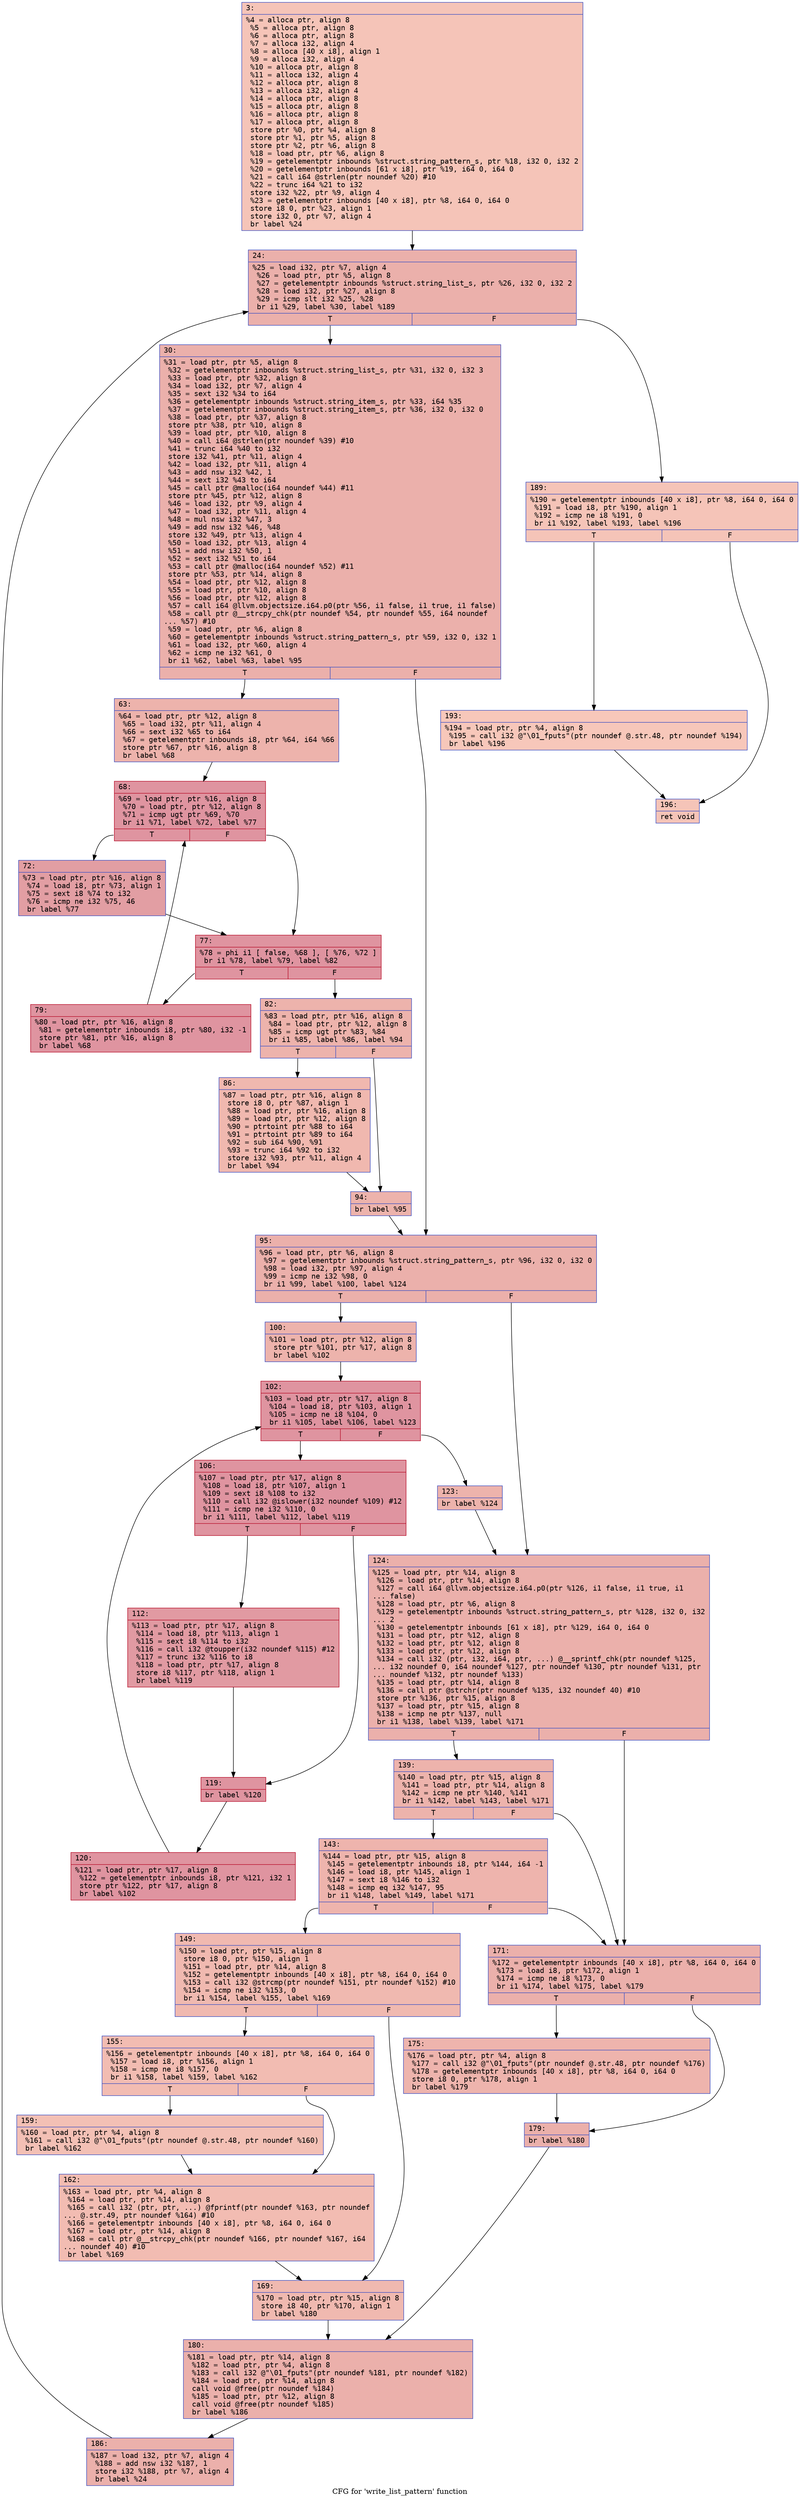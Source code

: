 digraph "CFG for 'write_list_pattern' function" {
	label="CFG for 'write_list_pattern' function";

	Node0x600000a8a1c0 [shape=record,color="#3d50c3ff", style=filled, fillcolor="#e97a5f70" fontname="Courier",label="{3:\l|  %4 = alloca ptr, align 8\l  %5 = alloca ptr, align 8\l  %6 = alloca ptr, align 8\l  %7 = alloca i32, align 4\l  %8 = alloca [40 x i8], align 1\l  %9 = alloca i32, align 4\l  %10 = alloca ptr, align 8\l  %11 = alloca i32, align 4\l  %12 = alloca ptr, align 8\l  %13 = alloca i32, align 4\l  %14 = alloca ptr, align 8\l  %15 = alloca ptr, align 8\l  %16 = alloca ptr, align 8\l  %17 = alloca ptr, align 8\l  store ptr %0, ptr %4, align 8\l  store ptr %1, ptr %5, align 8\l  store ptr %2, ptr %6, align 8\l  %18 = load ptr, ptr %6, align 8\l  %19 = getelementptr inbounds %struct.string_pattern_s, ptr %18, i32 0, i32 2\l  %20 = getelementptr inbounds [61 x i8], ptr %19, i64 0, i64 0\l  %21 = call i64 @strlen(ptr noundef %20) #10\l  %22 = trunc i64 %21 to i32\l  store i32 %22, ptr %9, align 4\l  %23 = getelementptr inbounds [40 x i8], ptr %8, i64 0, i64 0\l  store i8 0, ptr %23, align 1\l  store i32 0, ptr %7, align 4\l  br label %24\l}"];
	Node0x600000a8a1c0 -> Node0x600000a8a210[tooltip="3 -> 24\nProbability 100.00%" ];
	Node0x600000a8a210 [shape=record,color="#3d50c3ff", style=filled, fillcolor="#d24b4070" fontname="Courier",label="{24:\l|  %25 = load i32, ptr %7, align 4\l  %26 = load ptr, ptr %5, align 8\l  %27 = getelementptr inbounds %struct.string_list_s, ptr %26, i32 0, i32 2\l  %28 = load i32, ptr %27, align 8\l  %29 = icmp slt i32 %25, %28\l  br i1 %29, label %30, label %189\l|{<s0>T|<s1>F}}"];
	Node0x600000a8a210:s0 -> Node0x600000a8a260[tooltip="24 -> 30\nProbability 96.88%" ];
	Node0x600000a8a210:s1 -> Node0x600000a8abc0[tooltip="24 -> 189\nProbability 3.12%" ];
	Node0x600000a8a260 [shape=record,color="#3d50c3ff", style=filled, fillcolor="#d24b4070" fontname="Courier",label="{30:\l|  %31 = load ptr, ptr %5, align 8\l  %32 = getelementptr inbounds %struct.string_list_s, ptr %31, i32 0, i32 3\l  %33 = load ptr, ptr %32, align 8\l  %34 = load i32, ptr %7, align 4\l  %35 = sext i32 %34 to i64\l  %36 = getelementptr inbounds %struct.string_item_s, ptr %33, i64 %35\l  %37 = getelementptr inbounds %struct.string_item_s, ptr %36, i32 0, i32 0\l  %38 = load ptr, ptr %37, align 8\l  store ptr %38, ptr %10, align 8\l  %39 = load ptr, ptr %10, align 8\l  %40 = call i64 @strlen(ptr noundef %39) #10\l  %41 = trunc i64 %40 to i32\l  store i32 %41, ptr %11, align 4\l  %42 = load i32, ptr %11, align 4\l  %43 = add nsw i32 %42, 1\l  %44 = sext i32 %43 to i64\l  %45 = call ptr @malloc(i64 noundef %44) #11\l  store ptr %45, ptr %12, align 8\l  %46 = load i32, ptr %9, align 4\l  %47 = load i32, ptr %11, align 4\l  %48 = mul nsw i32 %47, 3\l  %49 = add nsw i32 %46, %48\l  store i32 %49, ptr %13, align 4\l  %50 = load i32, ptr %13, align 4\l  %51 = add nsw i32 %50, 1\l  %52 = sext i32 %51 to i64\l  %53 = call ptr @malloc(i64 noundef %52) #11\l  store ptr %53, ptr %14, align 8\l  %54 = load ptr, ptr %12, align 8\l  %55 = load ptr, ptr %10, align 8\l  %56 = load ptr, ptr %12, align 8\l  %57 = call i64 @llvm.objectsize.i64.p0(ptr %56, i1 false, i1 true, i1 false)\l  %58 = call ptr @__strcpy_chk(ptr noundef %54, ptr noundef %55, i64 noundef\l... %57) #10\l  %59 = load ptr, ptr %6, align 8\l  %60 = getelementptr inbounds %struct.string_pattern_s, ptr %59, i32 0, i32 1\l  %61 = load i32, ptr %60, align 4\l  %62 = icmp ne i32 %61, 0\l  br i1 %62, label %63, label %95\l|{<s0>T|<s1>F}}"];
	Node0x600000a8a260:s0 -> Node0x600000a8a2b0[tooltip="30 -> 63\nProbability 62.50%" ];
	Node0x600000a8a260:s1 -> Node0x600000a8a530[tooltip="30 -> 95\nProbability 37.50%" ];
	Node0x600000a8a2b0 [shape=record,color="#3d50c3ff", style=filled, fillcolor="#d6524470" fontname="Courier",label="{63:\l|  %64 = load ptr, ptr %12, align 8\l  %65 = load i32, ptr %11, align 4\l  %66 = sext i32 %65 to i64\l  %67 = getelementptr inbounds i8, ptr %64, i64 %66\l  store ptr %67, ptr %16, align 8\l  br label %68\l}"];
	Node0x600000a8a2b0 -> Node0x600000a8a300[tooltip="63 -> 68\nProbability 100.00%" ];
	Node0x600000a8a300 [shape=record,color="#b70d28ff", style=filled, fillcolor="#b70d2870" fontname="Courier",label="{68:\l|  %69 = load ptr, ptr %16, align 8\l  %70 = load ptr, ptr %12, align 8\l  %71 = icmp ugt ptr %69, %70\l  br i1 %71, label %72, label %77\l|{<s0>T|<s1>F}}"];
	Node0x600000a8a300:s0 -> Node0x600000a8a350[tooltip="68 -> 72\nProbability 50.00%" ];
	Node0x600000a8a300:s1 -> Node0x600000a8a3a0[tooltip="68 -> 77\nProbability 50.00%" ];
	Node0x600000a8a350 [shape=record,color="#3d50c3ff", style=filled, fillcolor="#be242e70" fontname="Courier",label="{72:\l|  %73 = load ptr, ptr %16, align 8\l  %74 = load i8, ptr %73, align 1\l  %75 = sext i8 %74 to i32\l  %76 = icmp ne i32 %75, 46\l  br label %77\l}"];
	Node0x600000a8a350 -> Node0x600000a8a3a0[tooltip="72 -> 77\nProbability 100.00%" ];
	Node0x600000a8a3a0 [shape=record,color="#b70d28ff", style=filled, fillcolor="#b70d2870" fontname="Courier",label="{77:\l|  %78 = phi i1 [ false, %68 ], [ %76, %72 ]\l  br i1 %78, label %79, label %82\l|{<s0>T|<s1>F}}"];
	Node0x600000a8a3a0:s0 -> Node0x600000a8a3f0[tooltip="77 -> 79\nProbability 96.88%" ];
	Node0x600000a8a3a0:s1 -> Node0x600000a8a440[tooltip="77 -> 82\nProbability 3.12%" ];
	Node0x600000a8a3f0 [shape=record,color="#b70d28ff", style=filled, fillcolor="#b70d2870" fontname="Courier",label="{79:\l|  %80 = load ptr, ptr %16, align 8\l  %81 = getelementptr inbounds i8, ptr %80, i32 -1\l  store ptr %81, ptr %16, align 8\l  br label %68\l}"];
	Node0x600000a8a3f0 -> Node0x600000a8a300[tooltip="79 -> 68\nProbability 100.00%" ];
	Node0x600000a8a440 [shape=record,color="#3d50c3ff", style=filled, fillcolor="#d6524470" fontname="Courier",label="{82:\l|  %83 = load ptr, ptr %16, align 8\l  %84 = load ptr, ptr %12, align 8\l  %85 = icmp ugt ptr %83, %84\l  br i1 %85, label %86, label %94\l|{<s0>T|<s1>F}}"];
	Node0x600000a8a440:s0 -> Node0x600000a8a490[tooltip="82 -> 86\nProbability 50.00%" ];
	Node0x600000a8a440:s1 -> Node0x600000a8a4e0[tooltip="82 -> 94\nProbability 50.00%" ];
	Node0x600000a8a490 [shape=record,color="#3d50c3ff", style=filled, fillcolor="#dc5d4a70" fontname="Courier",label="{86:\l|  %87 = load ptr, ptr %16, align 8\l  store i8 0, ptr %87, align 1\l  %88 = load ptr, ptr %16, align 8\l  %89 = load ptr, ptr %12, align 8\l  %90 = ptrtoint ptr %88 to i64\l  %91 = ptrtoint ptr %89 to i64\l  %92 = sub i64 %90, %91\l  %93 = trunc i64 %92 to i32\l  store i32 %93, ptr %11, align 4\l  br label %94\l}"];
	Node0x600000a8a490 -> Node0x600000a8a4e0[tooltip="86 -> 94\nProbability 100.00%" ];
	Node0x600000a8a4e0 [shape=record,color="#3d50c3ff", style=filled, fillcolor="#d6524470" fontname="Courier",label="{94:\l|  br label %95\l}"];
	Node0x600000a8a4e0 -> Node0x600000a8a530[tooltip="94 -> 95\nProbability 100.00%" ];
	Node0x600000a8a530 [shape=record,color="#3d50c3ff", style=filled, fillcolor="#d24b4070" fontname="Courier",label="{95:\l|  %96 = load ptr, ptr %6, align 8\l  %97 = getelementptr inbounds %struct.string_pattern_s, ptr %96, i32 0, i32 0\l  %98 = load i32, ptr %97, align 4\l  %99 = icmp ne i32 %98, 0\l  br i1 %99, label %100, label %124\l|{<s0>T|<s1>F}}"];
	Node0x600000a8a530:s0 -> Node0x600000a8a580[tooltip="95 -> 100\nProbability 62.50%" ];
	Node0x600000a8a530:s1 -> Node0x600000a8a7b0[tooltip="95 -> 124\nProbability 37.50%" ];
	Node0x600000a8a580 [shape=record,color="#3d50c3ff", style=filled, fillcolor="#d6524470" fontname="Courier",label="{100:\l|  %101 = load ptr, ptr %12, align 8\l  store ptr %101, ptr %17, align 8\l  br label %102\l}"];
	Node0x600000a8a580 -> Node0x600000a8a5d0[tooltip="100 -> 102\nProbability 100.00%" ];
	Node0x600000a8a5d0 [shape=record,color="#b70d28ff", style=filled, fillcolor="#b70d2870" fontname="Courier",label="{102:\l|  %103 = load ptr, ptr %17, align 8\l  %104 = load i8, ptr %103, align 1\l  %105 = icmp ne i8 %104, 0\l  br i1 %105, label %106, label %123\l|{<s0>T|<s1>F}}"];
	Node0x600000a8a5d0:s0 -> Node0x600000a8a620[tooltip="102 -> 106\nProbability 96.88%" ];
	Node0x600000a8a5d0:s1 -> Node0x600000a8a760[tooltip="102 -> 123\nProbability 3.12%" ];
	Node0x600000a8a620 [shape=record,color="#b70d28ff", style=filled, fillcolor="#b70d2870" fontname="Courier",label="{106:\l|  %107 = load ptr, ptr %17, align 8\l  %108 = load i8, ptr %107, align 1\l  %109 = sext i8 %108 to i32\l  %110 = call i32 @islower(i32 noundef %109) #12\l  %111 = icmp ne i32 %110, 0\l  br i1 %111, label %112, label %119\l|{<s0>T|<s1>F}}"];
	Node0x600000a8a620:s0 -> Node0x600000a8a670[tooltip="106 -> 112\nProbability 62.50%" ];
	Node0x600000a8a620:s1 -> Node0x600000a8a6c0[tooltip="106 -> 119\nProbability 37.50%" ];
	Node0x600000a8a670 [shape=record,color="#b70d28ff", style=filled, fillcolor="#bb1b2c70" fontname="Courier",label="{112:\l|  %113 = load ptr, ptr %17, align 8\l  %114 = load i8, ptr %113, align 1\l  %115 = sext i8 %114 to i32\l  %116 = call i32 @toupper(i32 noundef %115) #12\l  %117 = trunc i32 %116 to i8\l  %118 = load ptr, ptr %17, align 8\l  store i8 %117, ptr %118, align 1\l  br label %119\l}"];
	Node0x600000a8a670 -> Node0x600000a8a6c0[tooltip="112 -> 119\nProbability 100.00%" ];
	Node0x600000a8a6c0 [shape=record,color="#b70d28ff", style=filled, fillcolor="#b70d2870" fontname="Courier",label="{119:\l|  br label %120\l}"];
	Node0x600000a8a6c0 -> Node0x600000a8a710[tooltip="119 -> 120\nProbability 100.00%" ];
	Node0x600000a8a710 [shape=record,color="#b70d28ff", style=filled, fillcolor="#b70d2870" fontname="Courier",label="{120:\l|  %121 = load ptr, ptr %17, align 8\l  %122 = getelementptr inbounds i8, ptr %121, i32 1\l  store ptr %122, ptr %17, align 8\l  br label %102\l}"];
	Node0x600000a8a710 -> Node0x600000a8a5d0[tooltip="120 -> 102\nProbability 100.00%" ];
	Node0x600000a8a760 [shape=record,color="#3d50c3ff", style=filled, fillcolor="#d6524470" fontname="Courier",label="{123:\l|  br label %124\l}"];
	Node0x600000a8a760 -> Node0x600000a8a7b0[tooltip="123 -> 124\nProbability 100.00%" ];
	Node0x600000a8a7b0 [shape=record,color="#3d50c3ff", style=filled, fillcolor="#d24b4070" fontname="Courier",label="{124:\l|  %125 = load ptr, ptr %14, align 8\l  %126 = load ptr, ptr %14, align 8\l  %127 = call i64 @llvm.objectsize.i64.p0(ptr %126, i1 false, i1 true, i1\l... false)\l  %128 = load ptr, ptr %6, align 8\l  %129 = getelementptr inbounds %struct.string_pattern_s, ptr %128, i32 0, i32\l... 2\l  %130 = getelementptr inbounds [61 x i8], ptr %129, i64 0, i64 0\l  %131 = load ptr, ptr %12, align 8\l  %132 = load ptr, ptr %12, align 8\l  %133 = load ptr, ptr %12, align 8\l  %134 = call i32 (ptr, i32, i64, ptr, ...) @__sprintf_chk(ptr noundef %125,\l... i32 noundef 0, i64 noundef %127, ptr noundef %130, ptr noundef %131, ptr\l... noundef %132, ptr noundef %133)\l  %135 = load ptr, ptr %14, align 8\l  %136 = call ptr @strchr(ptr noundef %135, i32 noundef 40) #10\l  store ptr %136, ptr %15, align 8\l  %137 = load ptr, ptr %15, align 8\l  %138 = icmp ne ptr %137, null\l  br i1 %138, label %139, label %171\l|{<s0>T|<s1>F}}"];
	Node0x600000a8a7b0:s0 -> Node0x600000a8a800[tooltip="124 -> 139\nProbability 62.50%" ];
	Node0x600000a8a7b0:s1 -> Node0x600000a8aa30[tooltip="124 -> 171\nProbability 37.50%" ];
	Node0x600000a8a800 [shape=record,color="#3d50c3ff", style=filled, fillcolor="#d6524470" fontname="Courier",label="{139:\l|  %140 = load ptr, ptr %15, align 8\l  %141 = load ptr, ptr %14, align 8\l  %142 = icmp ne ptr %140, %141\l  br i1 %142, label %143, label %171\l|{<s0>T|<s1>F}}"];
	Node0x600000a8a800:s0 -> Node0x600000a8a850[tooltip="139 -> 143\nProbability 62.50%" ];
	Node0x600000a8a800:s1 -> Node0x600000a8aa30[tooltip="139 -> 171\nProbability 37.50%" ];
	Node0x600000a8a850 [shape=record,color="#3d50c3ff", style=filled, fillcolor="#d8564670" fontname="Courier",label="{143:\l|  %144 = load ptr, ptr %15, align 8\l  %145 = getelementptr inbounds i8, ptr %144, i64 -1\l  %146 = load i8, ptr %145, align 1\l  %147 = sext i8 %146 to i32\l  %148 = icmp eq i32 %147, 95\l  br i1 %148, label %149, label %171\l|{<s0>T|<s1>F}}"];
	Node0x600000a8a850:s0 -> Node0x600000a8a8a0[tooltip="143 -> 149\nProbability 50.00%" ];
	Node0x600000a8a850:s1 -> Node0x600000a8aa30[tooltip="143 -> 171\nProbability 50.00%" ];
	Node0x600000a8a8a0 [shape=record,color="#3d50c3ff", style=filled, fillcolor="#de614d70" fontname="Courier",label="{149:\l|  %150 = load ptr, ptr %15, align 8\l  store i8 0, ptr %150, align 1\l  %151 = load ptr, ptr %14, align 8\l  %152 = getelementptr inbounds [40 x i8], ptr %8, i64 0, i64 0\l  %153 = call i32 @strcmp(ptr noundef %151, ptr noundef %152) #10\l  %154 = icmp ne i32 %153, 0\l  br i1 %154, label %155, label %169\l|{<s0>T|<s1>F}}"];
	Node0x600000a8a8a0:s0 -> Node0x600000a8a8f0[tooltip="149 -> 155\nProbability 62.50%" ];
	Node0x600000a8a8a0:s1 -> Node0x600000a8a9e0[tooltip="149 -> 169\nProbability 37.50%" ];
	Node0x600000a8a8f0 [shape=record,color="#3d50c3ff", style=filled, fillcolor="#e1675170" fontname="Courier",label="{155:\l|  %156 = getelementptr inbounds [40 x i8], ptr %8, i64 0, i64 0\l  %157 = load i8, ptr %156, align 1\l  %158 = icmp ne i8 %157, 0\l  br i1 %158, label %159, label %162\l|{<s0>T|<s1>F}}"];
	Node0x600000a8a8f0:s0 -> Node0x600000a8a940[tooltip="155 -> 159\nProbability 62.50%" ];
	Node0x600000a8a8f0:s1 -> Node0x600000a8a990[tooltip="155 -> 162\nProbability 37.50%" ];
	Node0x600000a8a940 [shape=record,color="#3d50c3ff", style=filled, fillcolor="#e5705870" fontname="Courier",label="{159:\l|  %160 = load ptr, ptr %4, align 8\l  %161 = call i32 @\"\\01_fputs\"(ptr noundef @.str.48, ptr noundef %160)\l  br label %162\l}"];
	Node0x600000a8a940 -> Node0x600000a8a990[tooltip="159 -> 162\nProbability 100.00%" ];
	Node0x600000a8a990 [shape=record,color="#3d50c3ff", style=filled, fillcolor="#e1675170" fontname="Courier",label="{162:\l|  %163 = load ptr, ptr %4, align 8\l  %164 = load ptr, ptr %14, align 8\l  %165 = call i32 (ptr, ptr, ...) @fprintf(ptr noundef %163, ptr noundef\l... @.str.49, ptr noundef %164) #10\l  %166 = getelementptr inbounds [40 x i8], ptr %8, i64 0, i64 0\l  %167 = load ptr, ptr %14, align 8\l  %168 = call ptr @__strcpy_chk(ptr noundef %166, ptr noundef %167, i64\l... noundef 40) #10\l  br label %169\l}"];
	Node0x600000a8a990 -> Node0x600000a8a9e0[tooltip="162 -> 169\nProbability 100.00%" ];
	Node0x600000a8a9e0 [shape=record,color="#3d50c3ff", style=filled, fillcolor="#de614d70" fontname="Courier",label="{169:\l|  %170 = load ptr, ptr %15, align 8\l  store i8 40, ptr %170, align 1\l  br label %180\l}"];
	Node0x600000a8a9e0 -> Node0x600000a8ab20[tooltip="169 -> 180\nProbability 100.00%" ];
	Node0x600000a8aa30 [shape=record,color="#3d50c3ff", style=filled, fillcolor="#d24b4070" fontname="Courier",label="{171:\l|  %172 = getelementptr inbounds [40 x i8], ptr %8, i64 0, i64 0\l  %173 = load i8, ptr %172, align 1\l  %174 = icmp ne i8 %173, 0\l  br i1 %174, label %175, label %179\l|{<s0>T|<s1>F}}"];
	Node0x600000a8aa30:s0 -> Node0x600000a8aa80[tooltip="171 -> 175\nProbability 62.50%" ];
	Node0x600000a8aa30:s1 -> Node0x600000a8aad0[tooltip="171 -> 179\nProbability 37.50%" ];
	Node0x600000a8aa80 [shape=record,color="#3d50c3ff", style=filled, fillcolor="#d8564670" fontname="Courier",label="{175:\l|  %176 = load ptr, ptr %4, align 8\l  %177 = call i32 @\"\\01_fputs\"(ptr noundef @.str.48, ptr noundef %176)\l  %178 = getelementptr inbounds [40 x i8], ptr %8, i64 0, i64 0\l  store i8 0, ptr %178, align 1\l  br label %179\l}"];
	Node0x600000a8aa80 -> Node0x600000a8aad0[tooltip="175 -> 179\nProbability 100.00%" ];
	Node0x600000a8aad0 [shape=record,color="#3d50c3ff", style=filled, fillcolor="#d24b4070" fontname="Courier",label="{179:\l|  br label %180\l}"];
	Node0x600000a8aad0 -> Node0x600000a8ab20[tooltip="179 -> 180\nProbability 100.00%" ];
	Node0x600000a8ab20 [shape=record,color="#3d50c3ff", style=filled, fillcolor="#d24b4070" fontname="Courier",label="{180:\l|  %181 = load ptr, ptr %14, align 8\l  %182 = load ptr, ptr %4, align 8\l  %183 = call i32 @\"\\01_fputs\"(ptr noundef %181, ptr noundef %182)\l  %184 = load ptr, ptr %14, align 8\l  call void @free(ptr noundef %184)\l  %185 = load ptr, ptr %12, align 8\l  call void @free(ptr noundef %185)\l  br label %186\l}"];
	Node0x600000a8ab20 -> Node0x600000a8ab70[tooltip="180 -> 186\nProbability 100.00%" ];
	Node0x600000a8ab70 [shape=record,color="#3d50c3ff", style=filled, fillcolor="#d24b4070" fontname="Courier",label="{186:\l|  %187 = load i32, ptr %7, align 4\l  %188 = add nsw i32 %187, 1\l  store i32 %188, ptr %7, align 4\l  br label %24\l}"];
	Node0x600000a8ab70 -> Node0x600000a8a210[tooltip="186 -> 24\nProbability 100.00%" ];
	Node0x600000a8abc0 [shape=record,color="#3d50c3ff", style=filled, fillcolor="#e97a5f70" fontname="Courier",label="{189:\l|  %190 = getelementptr inbounds [40 x i8], ptr %8, i64 0, i64 0\l  %191 = load i8, ptr %190, align 1\l  %192 = icmp ne i8 %191, 0\l  br i1 %192, label %193, label %196\l|{<s0>T|<s1>F}}"];
	Node0x600000a8abc0:s0 -> Node0x600000a8ac10[tooltip="189 -> 193\nProbability 62.50%" ];
	Node0x600000a8abc0:s1 -> Node0x600000a8ac60[tooltip="189 -> 196\nProbability 37.50%" ];
	Node0x600000a8ac10 [shape=record,color="#3d50c3ff", style=filled, fillcolor="#ec7f6370" fontname="Courier",label="{193:\l|  %194 = load ptr, ptr %4, align 8\l  %195 = call i32 @\"\\01_fputs\"(ptr noundef @.str.48, ptr noundef %194)\l  br label %196\l}"];
	Node0x600000a8ac10 -> Node0x600000a8ac60[tooltip="193 -> 196\nProbability 100.00%" ];
	Node0x600000a8ac60 [shape=record,color="#3d50c3ff", style=filled, fillcolor="#e97a5f70" fontname="Courier",label="{196:\l|  ret void\l}"];
}
